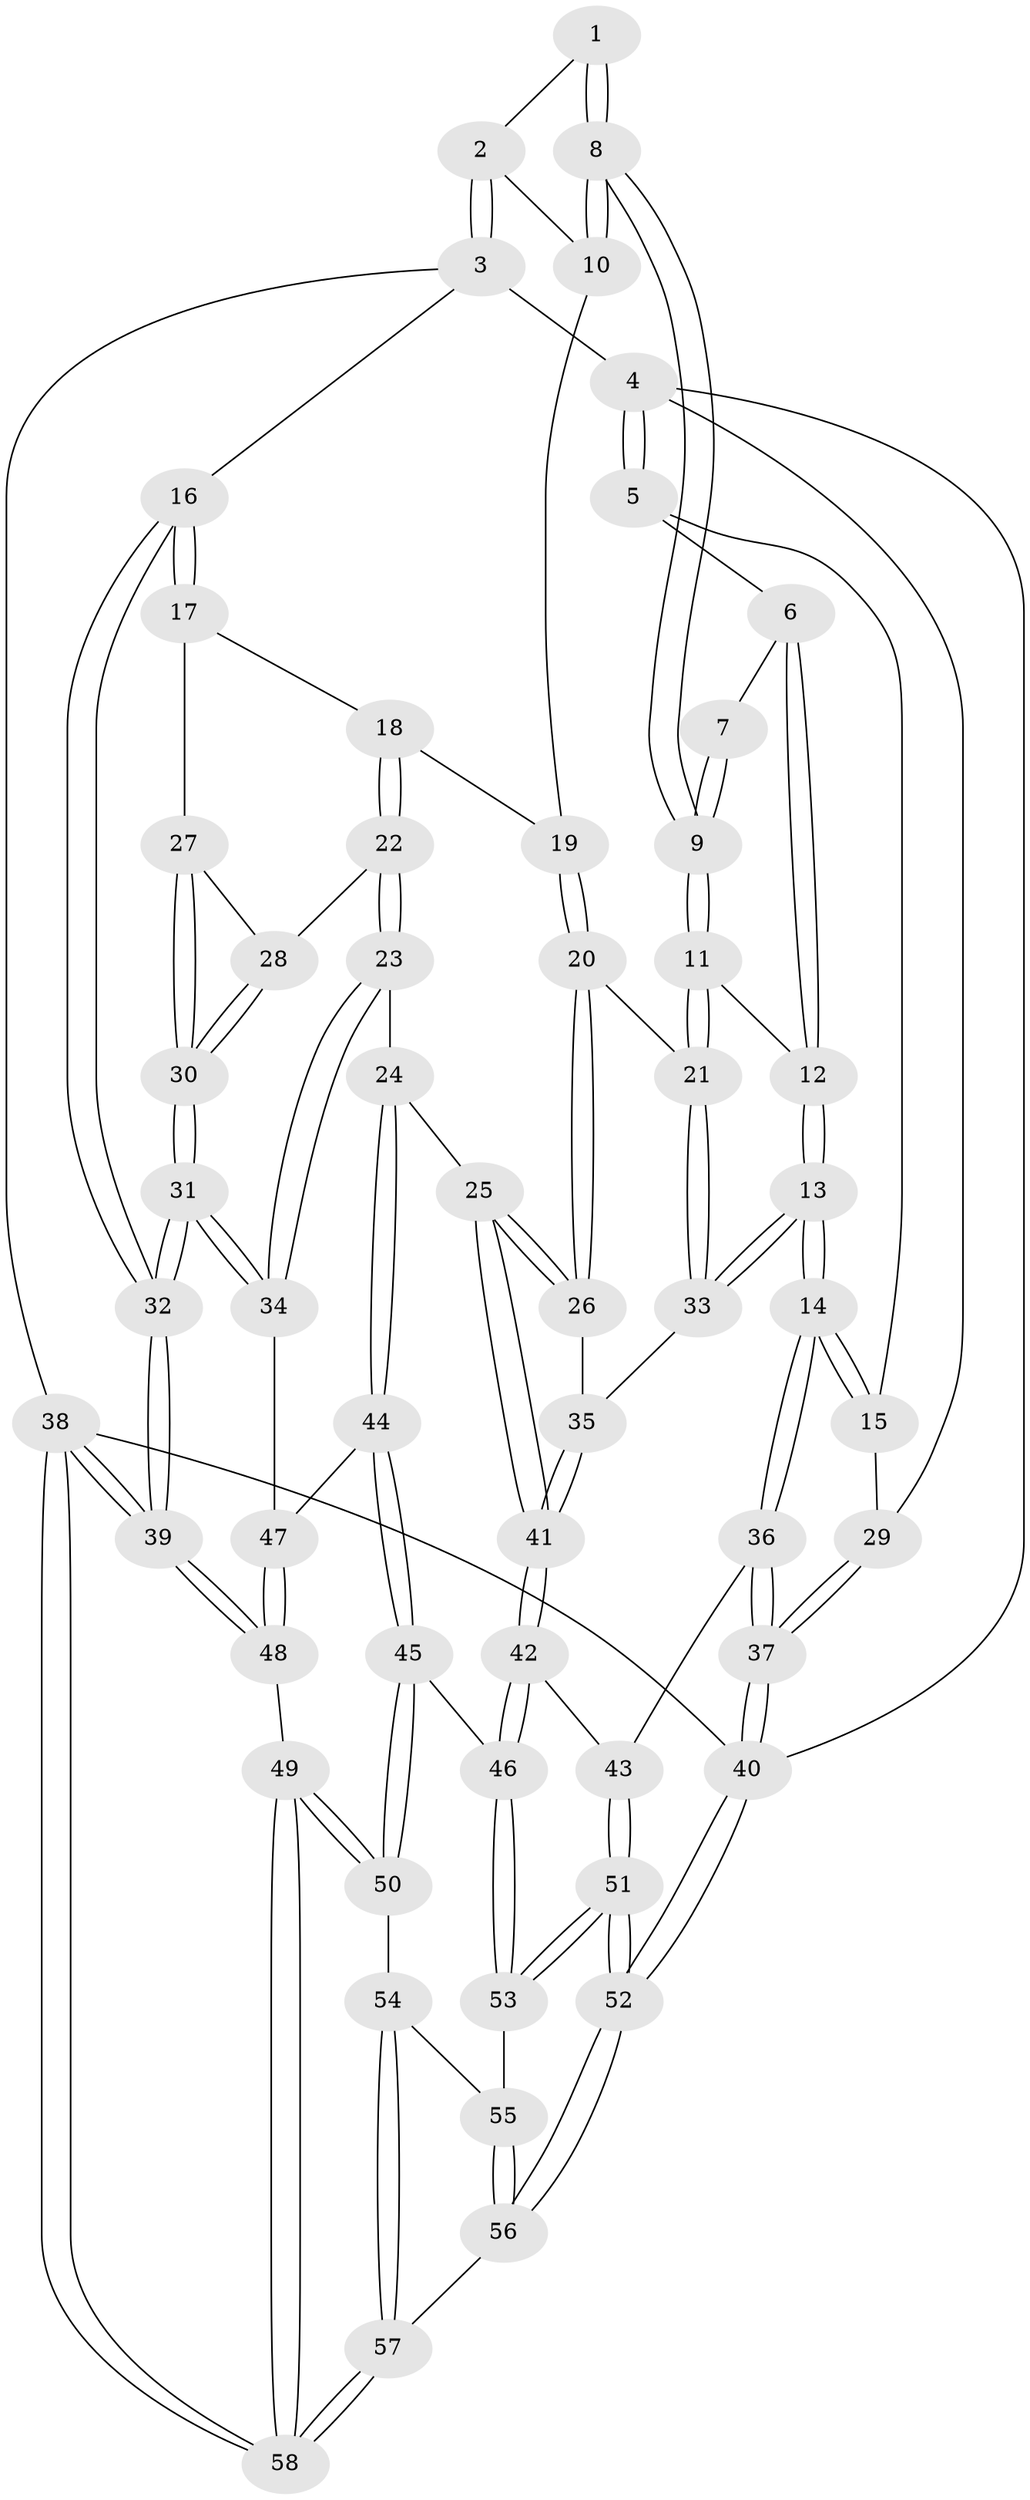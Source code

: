 // coarse degree distribution, {3: 0.4482758620689655, 4: 0.5172413793103449, 5: 0.034482758620689655}
// Generated by graph-tools (version 1.1) at 2025/38/03/04/25 23:38:33]
// undirected, 58 vertices, 142 edges
graph export_dot {
  node [color=gray90,style=filled];
  1 [pos="+0.5769749245776861+0"];
  2 [pos="+0.8102680655734826+0"];
  3 [pos="+1+0"];
  4 [pos="+0+0"];
  5 [pos="+0.027690466507602804+0"];
  6 [pos="+0.028960950900199532+0"];
  7 [pos="+0.2533812467001768+0"];
  8 [pos="+0.521135852865226+0.17706272312622487"];
  9 [pos="+0.5038559821194647+0.19123120979165004"];
  10 [pos="+0.7664164199006986+0.11038448847337505"];
  11 [pos="+0.49520673736381915+0.2068818148180171"];
  12 [pos="+0.32703147849798336+0.2294869084262727"];
  13 [pos="+0.23392374449168182+0.4137908899943121"];
  14 [pos="+0.2048718363384625+0.4249209047821121"];
  15 [pos="+0.11911959042176727+0.25959363527801227"];
  16 [pos="+1+0.03720422822934724"];
  17 [pos="+0.910965541858724+0.2124056017147417"];
  18 [pos="+0.7752793983876962+0.1293836760554017"];
  19 [pos="+0.7723367221334755+0.12554298860758892"];
  20 [pos="+0.6011609658865953+0.3767584189279444"];
  21 [pos="+0.5489901230010684+0.32308618435672476"];
  22 [pos="+0.7821967120762389+0.3768174649296133"];
  23 [pos="+0.7292661318203273+0.4528620904833943"];
  24 [pos="+0.70974231896599+0.46061302397228115"];
  25 [pos="+0.6579111935361964+0.444854588217838"];
  26 [pos="+0.6032911214962472+0.38139221270448526"];
  27 [pos="+0.9197288653486766+0.27088796891427097"];
  28 [pos="+0.8444555692369377+0.35419205167240864"];
  29 [pos="+0+0.2615538441859953"];
  30 [pos="+1+0.48559902366451685"];
  31 [pos="+1+0.5193756879020271"];
  32 [pos="+1+0.5256316482351766"];
  33 [pos="+0.3010836115512813+0.4380785170107137"];
  34 [pos="+1+0.5403621510702215"];
  35 [pos="+0.3829843617828036+0.4946847119804077"];
  36 [pos="+0.14508696366375284+0.48003482802445463"];
  37 [pos="+0+0.5363537795286998"];
  38 [pos="+1+1"];
  39 [pos="+1+0.7176241603867631"];
  40 [pos="+0+1"];
  41 [pos="+0.4756647187776357+0.6282386082230516"];
  42 [pos="+0.47486295899851977+0.6533012540101193"];
  43 [pos="+0.2569582942255351+0.6869060808213732"];
  44 [pos="+0.7333707081576186+0.6386648145411155"];
  45 [pos="+0.6982746857090316+0.7309786026431461"];
  46 [pos="+0.47768855318302067+0.6585375170990446"];
  47 [pos="+0.8916688947872174+0.6301237932475204"];
  48 [pos="+0.8555027618207618+0.8493094454695969"];
  49 [pos="+0.8244585100960938+0.8693197548661747"];
  50 [pos="+0.730568767917695+0.8212067820725962"];
  51 [pos="+0.21483947694155442+0.8619267883636187"];
  52 [pos="+0+1"];
  53 [pos="+0.455295980810327+0.7887211018317675"];
  54 [pos="+0.6961812224219361+0.8422569481115104"];
  55 [pos="+0.48603116769960997+0.84685187523607"];
  56 [pos="+0.4366030520187775+1"];
  57 [pos="+0.4779113803124638+1"];
  58 [pos="+0.8930653568791227+1"];
  1 -- 2;
  1 -- 8;
  1 -- 8;
  2 -- 3;
  2 -- 3;
  2 -- 10;
  3 -- 4;
  3 -- 16;
  3 -- 38;
  4 -- 5;
  4 -- 5;
  4 -- 29;
  4 -- 40;
  5 -- 6;
  5 -- 15;
  6 -- 7;
  6 -- 12;
  6 -- 12;
  7 -- 9;
  7 -- 9;
  8 -- 9;
  8 -- 9;
  8 -- 10;
  8 -- 10;
  9 -- 11;
  9 -- 11;
  10 -- 19;
  11 -- 12;
  11 -- 21;
  11 -- 21;
  12 -- 13;
  12 -- 13;
  13 -- 14;
  13 -- 14;
  13 -- 33;
  13 -- 33;
  14 -- 15;
  14 -- 15;
  14 -- 36;
  14 -- 36;
  15 -- 29;
  16 -- 17;
  16 -- 17;
  16 -- 32;
  16 -- 32;
  17 -- 18;
  17 -- 27;
  18 -- 19;
  18 -- 22;
  18 -- 22;
  19 -- 20;
  19 -- 20;
  20 -- 21;
  20 -- 26;
  20 -- 26;
  21 -- 33;
  21 -- 33;
  22 -- 23;
  22 -- 23;
  22 -- 28;
  23 -- 24;
  23 -- 34;
  23 -- 34;
  24 -- 25;
  24 -- 44;
  24 -- 44;
  25 -- 26;
  25 -- 26;
  25 -- 41;
  25 -- 41;
  26 -- 35;
  27 -- 28;
  27 -- 30;
  27 -- 30;
  28 -- 30;
  28 -- 30;
  29 -- 37;
  29 -- 37;
  30 -- 31;
  30 -- 31;
  31 -- 32;
  31 -- 32;
  31 -- 34;
  31 -- 34;
  32 -- 39;
  32 -- 39;
  33 -- 35;
  34 -- 47;
  35 -- 41;
  35 -- 41;
  36 -- 37;
  36 -- 37;
  36 -- 43;
  37 -- 40;
  37 -- 40;
  38 -- 39;
  38 -- 39;
  38 -- 58;
  38 -- 58;
  38 -- 40;
  39 -- 48;
  39 -- 48;
  40 -- 52;
  40 -- 52;
  41 -- 42;
  41 -- 42;
  42 -- 43;
  42 -- 46;
  42 -- 46;
  43 -- 51;
  43 -- 51;
  44 -- 45;
  44 -- 45;
  44 -- 47;
  45 -- 46;
  45 -- 50;
  45 -- 50;
  46 -- 53;
  46 -- 53;
  47 -- 48;
  47 -- 48;
  48 -- 49;
  49 -- 50;
  49 -- 50;
  49 -- 58;
  49 -- 58;
  50 -- 54;
  51 -- 52;
  51 -- 52;
  51 -- 53;
  51 -- 53;
  52 -- 56;
  52 -- 56;
  53 -- 55;
  54 -- 55;
  54 -- 57;
  54 -- 57;
  55 -- 56;
  55 -- 56;
  56 -- 57;
  57 -- 58;
  57 -- 58;
}
